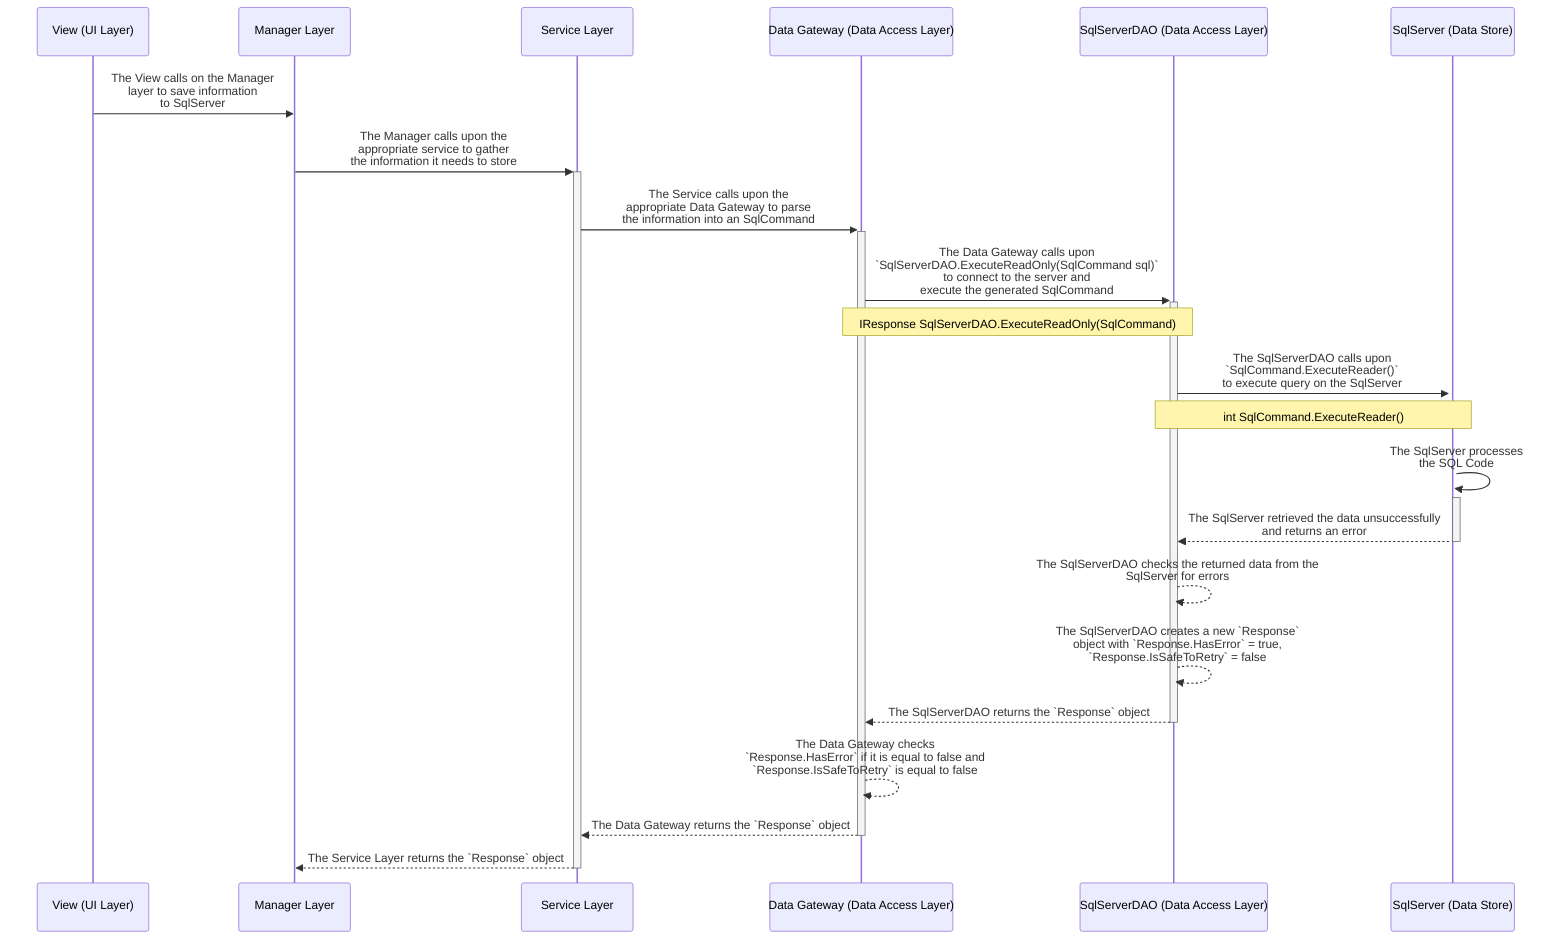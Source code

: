 sequenceDiagram
participant V as View (UI Layer)
participant M as Manager Layer
participant S as Service Layer
participant DG as Data Gateway (Data Access Layer)
participant DA as SqlServerDAO (Data Access Layer)
participant DS as SqlServer (Data Store)

V->>M: The View calls on the Manager<br>layer to save information<br> to SqlServer

M->>+S: The Manager calls upon the<br> appropriate service to gather<br>the information it needs to store

S->>+DG: The Service calls upon the<br> appropriate Data Gateway to parse<br>the information into an SqlCommand

DG->>+DA: The Data Gateway calls upon<br>`SqlServerDAO.ExecuteReadOnly(SqlCommand sql)`<br> to connect to the server and<br>execute the generated SqlCommand
    Note over DG,DA: IResponse SqlServerDAO.ExecuteReadOnly(SqlCommand)

DA->>+DS: The SqlServerDAO calls upon<br>`SqlCommand.ExecuteReader()`<br>to execute query on the SqlServer
    Note over DA,DS: int SqlCommand.ExecuteReader()

DS->>+DS: The SqlServer processes<br> the SQL Code

#Returning
DS-->>-DA: The SqlServer retrieved the data unsuccessfully<br>and returns an error

DA-->>DA: The SqlServerDAO checks the returned data from the<br>SqlServer for errors
DA-->>DA: The SqlServerDAO creates a new `Response` <br>object with `Response.HasError` = true,<br> `Response.IsSafeToRetry` = false
DA-->>-DG: The SqlServerDAO returns the `Response` object

DG-->>DG: The Data Gateway checks<br>`Response.HasError` if it is equal to false and<br> `Response.IsSafeToRetry` is equal to false

DG-->>-S: The Data Gateway returns the `Response` object

S-->>-M: The Service Layer returns the `Response` object